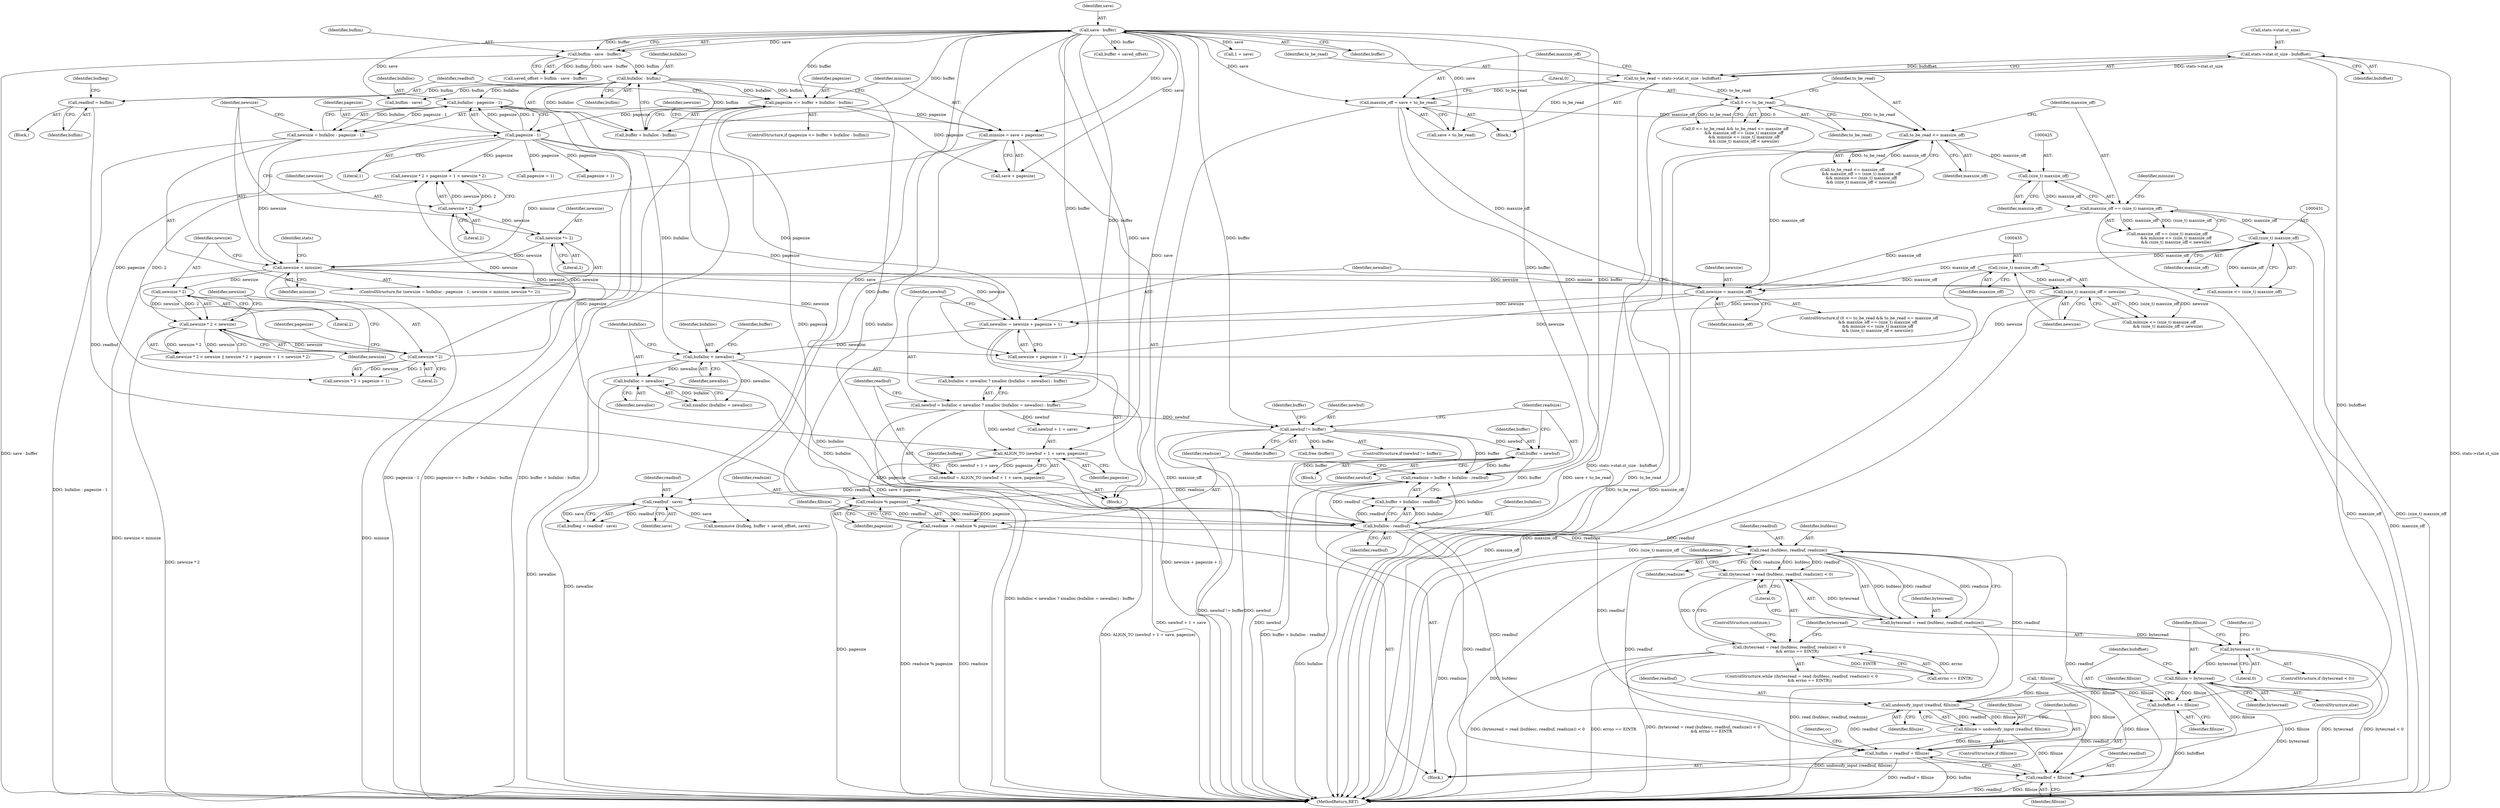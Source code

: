 digraph "0_savannah_8fcf61523644df42e1905c81bed26838e0b04f91@API" {
"1000504" [label="(Call,readsize % pagesize)"];
"1000495" [label="(Call,readsize = buffer + bufalloc - readbuf)"];
"1000486" [label="(Call,newbuf != buffer)"];
"1000448" [label="(Call,newbuf = bufalloc < newalloc ? xmalloc (bufalloc = newalloc) : buffer)"];
"1000324" [label="(Call,save - buffer)"];
"1000492" [label="(Call,buffer = newbuf)"];
"1000499" [label="(Call,bufalloc - readbuf)"];
"1000332" [label="(Call,bufalloc - buflim)"];
"1000322" [label="(Call,buflim - save - buffer)"];
"1000451" [label="(Call,bufalloc < newalloc)"];
"1000358" [label="(Call,bufalloc - pagesize - 1)"];
"1000360" [label="(Call,pagesize - 1)"];
"1000328" [label="(Call,pagesize <= buffer + bufalloc - buflim)"];
"1000441" [label="(Call,newalloc = newsize + pagesize + 1)"];
"1000433" [label="(Call,(size_t) maxsize_off < newsize)"];
"1000434" [label="(Call,(size_t) maxsize_off)"];
"1000430" [label="(Call,(size_t) maxsize_off)"];
"1000422" [label="(Call,maxsize_off == (size_t) maxsize_off)"];
"1000424" [label="(Call,(size_t) maxsize_off)"];
"1000418" [label="(Call,to_be_read <= maxsize_off)"];
"1000414" [label="(Call,0 <= to_be_read)"];
"1000397" [label="(Call,to_be_read = stats->stat.st_size - bufoffset)"];
"1000399" [label="(Call,stats->stat.st_size - bufoffset)"];
"1000407" [label="(Call,maxsize_off = save + to_be_read)"];
"1000363" [label="(Call,newsize < minsize)"];
"1000356" [label="(Call,newsize = bufalloc - pagesize - 1)"];
"1000366" [label="(Call,newsize *= 2)"];
"1000371" [label="(Call,newsize * 2 < newsize)"];
"1000372" [label="(Call,newsize * 2)"];
"1000384" [label="(Call,newsize * 2)"];
"1000378" [label="(Call,newsize * 2)"];
"1000347" [label="(Call,minsize = save + pagesize)"];
"1000438" [label="(Call,newsize = maxsize_off)"];
"1000455" [label="(Call,bufalloc = newalloc)"];
"1000470" [label="(Call,readbuf - save)"];
"1000459" [label="(Call,readbuf = ALIGN_TO (newbuf + 1 + save, pagesize))"];
"1000461" [label="(Call,ALIGN_TO (newbuf + 1 + save, pagesize))"];
"1000336" [label="(Call,readbuf = buflim)"];
"1000502" [label="(Call,readsize -= readsize % pagesize)"];
"1000517" [label="(Call,read (bufdesc, readbuf, readsize))"];
"1000514" [label="(Call,(bytesread = read (bufdesc, readbuf, readsize)) < 0)"];
"1000513" [label="(Call,(bytesread = read (bufdesc, readbuf, readsize)) < 0\n             && errno == EINTR)"];
"1000515" [label="(Call,bytesread = read (bufdesc, readbuf, readsize))"];
"1000527" [label="(Call,bytesread < 0)"];
"1000534" [label="(Call,fillsize = bytesread)"];
"1000537" [label="(Call,bufoffset += fillsize)"];
"1000544" [label="(Call,undossify_input (readbuf, fillsize))"];
"1000542" [label="(Call,fillsize = undossify_input (readbuf, fillsize))"];
"1000547" [label="(Call,buflim = readbuf + fillsize)"];
"1000549" [label="(Call,readbuf + fillsize)"];
"1000500" [label="(Identifier,bufalloc)"];
"1000334" [label="(Identifier,buflim)"];
"1000381" [label="(Call,pagesize + 1)"];
"1000449" [label="(Identifier,newbuf)"];
"1000409" [label="(Call,save + to_be_read)"];
"1000363" [label="(Call,newsize < minsize)"];
"1000468" [label="(Call,bufbeg = readbuf - save)"];
"1000452" [label="(Identifier,bufalloc)"];
"1000330" [label="(Call,buffer + bufalloc - buflim)"];
"1000549" [label="(Call,readbuf + fillsize)"];
"1000462" [label="(Call,newbuf + 1 + save)"];
"1000386" [label="(Literal,2)"];
"1000472" [label="(Identifier,save)"];
"1000456" [label="(Identifier,bufalloc)"];
"1000497" [label="(Call,buffer + bufalloc - readbuf)"];
"1000422" [label="(Call,maxsize_off == (size_t) maxsize_off)"];
"1000541" [label="(Identifier,fillsize)"];
"1000370" [label="(Call,newsize * 2 < newsize || newsize * 2 + pagesize + 1 < newsize * 2)"];
"1000471" [label="(Identifier,readbuf)"];
"1000439" [label="(Identifier,newsize)"];
"1000458" [label="(Identifier,buffer)"];
"1000513" [label="(Call,(bytesread = read (bufdesc, readbuf, readsize)) < 0\n             && errno == EINTR)"];
"1000378" [label="(Call,newsize * 2)"];
"1000546" [label="(Identifier,fillsize)"];
"1000413" [label="(Call,0 <= to_be_read && to_be_read <= maxsize_off\n              && maxsize_off == (size_t) maxsize_off\n              && minsize <= (size_t) maxsize_off\n              && (size_t) maxsize_off < newsize)"];
"1000340" [label="(Identifier,bufbeg)"];
"1000486" [label="(Call,newbuf != buffer)"];
"1000364" [label="(Identifier,newsize)"];
"1000427" [label="(Call,minsize <= (size_t) maxsize_off\n              && (size_t) maxsize_off < newsize)"];
"1000345" [label="(Block,)"];
"1000368" [label="(Literal,2)"];
"1000328" [label="(Call,pagesize <= buffer + bufalloc - buflim)"];
"1000544" [label="(Call,undossify_input (readbuf, fillsize))"];
"1000392" [label="(Identifier,stats)"];
"1000488" [label="(Identifier,buffer)"];
"1000551" [label="(Identifier,fillsize)"];
"1000543" [label="(Identifier,fillsize)"];
"1000335" [label="(Block,)"];
"1000455" [label="(Call,bufalloc = newalloc)"];
"1000519" [label="(Identifier,readbuf)"];
"1000502" [label="(Call,readsize -= readsize % pagesize)"];
"1000385" [label="(Identifier,newsize)"];
"1000515" [label="(Call,bytesread = read (bufdesc, readbuf, readsize))"];
"1000400" [label="(Call,stats->stat.st_size)"];
"1000424" [label="(Call,(size_t) maxsize_off)"];
"1000514" [label="(Call,(bytesread = read (bufdesc, readbuf, readsize)) < 0)"];
"1000320" [label="(Call,saved_offset = buflim - save - buffer)"];
"1000445" [label="(Call,pagesize + 1)"];
"1000516" [label="(Identifier,bytesread)"];
"1000417" [label="(Call,to_be_read <= maxsize_off\n              && maxsize_off == (size_t) maxsize_off\n              && minsize <= (size_t) maxsize_off\n              && (size_t) maxsize_off < newsize)"];
"1000408" [label="(Identifier,maxsize_off)"];
"1000405" [label="(Identifier,bufoffset)"];
"1000375" [label="(Identifier,newsize)"];
"1000325" [label="(Identifier,save)"];
"1000491" [label="(Identifier,buffer)"];
"1000520" [label="(Identifier,readsize)"];
"1000538" [label="(Identifier,bufoffset)"];
"1001408" [label="(MethodReturn,RET)"];
"1000512" [label="(ControlStructure,while ((bytesread = read (bufdesc, readbuf, readsize)) < 0\n             && errno == EINTR))"];
"1000469" [label="(Identifier,bufbeg)"];
"1000415" [label="(Literal,0)"];
"1000475" [label="(Call,buffer + saved_offset)"];
"1000442" [label="(Identifier,newalloc)"];
"1000366" [label="(Call,newsize *= 2)"];
"1000376" [label="(Call,newsize * 2 + pagesize + 1 < newsize * 2)"];
"1000470" [label="(Call,readbuf - save)"];
"1000450" [label="(Call,bufalloc < newalloc ? xmalloc (bufalloc = newalloc) : buffer)"];
"1000473" [label="(Call,memmove (bufbeg, buffer + saved_offset, save))"];
"1000542" [label="(Call,fillsize = undossify_input (readbuf, fillsize))"];
"1000324" [label="(Call,save - buffer)"];
"1000489" [label="(Block,)"];
"1000341" [label="(Call,buflim - save)"];
"1000430" [label="(Call,(size_t) maxsize_off)"];
"1000460" [label="(Identifier,readbuf)"];
"1000536" [label="(Identifier,bytesread)"];
"1000501" [label="(Identifier,readbuf)"];
"1000499" [label="(Call,bufalloc - readbuf)"];
"1000432" [label="(Identifier,maxsize_off)"];
"1000459" [label="(Call,readbuf = ALIGN_TO (newbuf + 1 + save, pagesize))"];
"1000416" [label="(Identifier,to_be_read)"];
"1000503" [label="(Identifier,readsize)"];
"1000550" [label="(Identifier,readbuf)"];
"1000426" [label="(Identifier,maxsize_off)"];
"1000327" [label="(ControlStructure,if (pagesize <= buffer + bufalloc - buflim))"];
"1000337" [label="(Identifier,readbuf)"];
"1000336" [label="(Call,readbuf = buflim)"];
"1000438" [label="(Call,newsize = maxsize_off)"];
"1000365" [label="(Identifier,minsize)"];
"1000373" [label="(Identifier,newsize)"];
"1000457" [label="(Identifier,newalloc)"];
"1000323" [label="(Identifier,buflim)"];
"1000553" [label="(Identifier,cc)"];
"1000537" [label="(Call,bufoffset += fillsize)"];
"1000443" [label="(Call,newsize + pagesize + 1)"];
"1000412" [label="(ControlStructure,if (0 <= to_be_read && to_be_read <= maxsize_off\n              && maxsize_off == (size_t) maxsize_off\n              && minsize <= (size_t) maxsize_off\n              && (size_t) maxsize_off < newsize))"];
"1000504" [label="(Call,readsize % pagesize)"];
"1000539" [label="(Identifier,fillsize)"];
"1000545" [label="(Identifier,readbuf)"];
"1000395" [label="(Block,)"];
"1000374" [label="(Literal,2)"];
"1000308" [label="(Block,)"];
"1000464" [label="(Call,1 + save)"];
"1000421" [label="(Call,maxsize_off == (size_t) maxsize_off\n              && minsize <= (size_t) maxsize_off\n              && (size_t) maxsize_off < newsize)"];
"1000347" [label="(Call,minsize = save + pagesize)"];
"1000349" [label="(Call,save + pagesize)"];
"1000493" [label="(Identifier,buffer)"];
"1000356" [label="(Call,newsize = bufalloc - pagesize - 1)"];
"1000397" [label="(Call,to_be_read = stats->stat.st_size - bufoffset)"];
"1000496" [label="(Identifier,readsize)"];
"1000357" [label="(Identifier,newsize)"];
"1000522" [label="(Call,errno == EINTR)"];
"1000382" [label="(Identifier,pagesize)"];
"1000495" [label="(Call,readsize = buffer + bufalloc - readbuf)"];
"1000494" [label="(Identifier,newbuf)"];
"1000407" [label="(Call,maxsize_off = save + to_be_read)"];
"1000371" [label="(Call,newsize * 2 < newsize)"];
"1000492" [label="(Call,buffer = newbuf)"];
"1000367" [label="(Identifier,newsize)"];
"1000326" [label="(Identifier,buffer)"];
"1000547" [label="(Call,buflim = readbuf + fillsize)"];
"1000414" [label="(Call,0 <= to_be_read)"];
"1000433" [label="(Call,(size_t) maxsize_off < newsize)"];
"1000333" [label="(Identifier,bufalloc)"];
"1000329" [label="(Identifier,pagesize)"];
"1000437" [label="(Identifier,newsize)"];
"1000360" [label="(Call,pagesize - 1)"];
"1000509" [label="(Identifier,fillsize)"];
"1000487" [label="(Identifier,newbuf)"];
"1000548" [label="(Identifier,buflim)"];
"1000380" [label="(Literal,2)"];
"1000506" [label="(Identifier,pagesize)"];
"1000451" [label="(Call,bufalloc < newalloc)"];
"1000454" [label="(Call,xmalloc (bufalloc = newalloc))"];
"1000338" [label="(Identifier,buflim)"];
"1000490" [label="(Call,free (buffer))"];
"1000361" [label="(Identifier,pagesize)"];
"1000428" [label="(Call,minsize <= (size_t) maxsize_off)"];
"1000529" [label="(Literal,0)"];
"1000399" [label="(Call,stats->stat.st_size - bufoffset)"];
"1000372" [label="(Call,newsize * 2)"];
"1000533" [label="(ControlStructure,else)"];
"1000531" [label="(Identifier,cc)"];
"1000384" [label="(Call,newsize * 2)"];
"1000526" [label="(ControlStructure,if (bytesread < 0))"];
"1000534" [label="(Call,fillsize = bytesread)"];
"1000348" [label="(Identifier,minsize)"];
"1000528" [label="(Identifier,bytesread)"];
"1000436" [label="(Identifier,maxsize_off)"];
"1000332" [label="(Call,bufalloc - buflim)"];
"1000359" [label="(Identifier,bufalloc)"];
"1000508" [label="(Call,! fillsize)"];
"1000440" [label="(Identifier,maxsize_off)"];
"1000527" [label="(Call,bytesread < 0)"];
"1000467" [label="(Identifier,pagesize)"];
"1000525" [label="(ControlStructure,continue;)"];
"1000517" [label="(Call,read (bufdesc, readbuf, readsize))"];
"1000355" [label="(ControlStructure,for (newsize = bufalloc - pagesize - 1; newsize < minsize; newsize *= 2))"];
"1000377" [label="(Call,newsize * 2 + pagesize + 1)"];
"1000485" [label="(ControlStructure,if (newbuf != buffer))"];
"1000523" [label="(Identifier,errno)"];
"1000429" [label="(Identifier,minsize)"];
"1000448" [label="(Call,newbuf = bufalloc < newalloc ? xmalloc (bufalloc = newalloc) : buffer)"];
"1000423" [label="(Identifier,maxsize_off)"];
"1000398" [label="(Identifier,to_be_read)"];
"1000540" [label="(ControlStructure,if (fillsize))"];
"1000461" [label="(Call,ALIGN_TO (newbuf + 1 + save, pagesize))"];
"1000420" [label="(Identifier,maxsize_off)"];
"1000521" [label="(Literal,0)"];
"1000535" [label="(Identifier,fillsize)"];
"1000453" [label="(Identifier,newalloc)"];
"1000419" [label="(Identifier,to_be_read)"];
"1000322" [label="(Call,buflim - save - buffer)"];
"1000505" [label="(Identifier,readsize)"];
"1000434" [label="(Call,(size_t) maxsize_off)"];
"1000379" [label="(Identifier,newsize)"];
"1000418" [label="(Call,to_be_read <= maxsize_off)"];
"1000362" [label="(Literal,1)"];
"1000358" [label="(Call,bufalloc - pagesize - 1)"];
"1000441" [label="(Call,newalloc = newsize + pagesize + 1)"];
"1000518" [label="(Identifier,bufdesc)"];
"1000504" -> "1000502"  [label="AST: "];
"1000504" -> "1000506"  [label="CFG: "];
"1000505" -> "1000504"  [label="AST: "];
"1000506" -> "1000504"  [label="AST: "];
"1000502" -> "1000504"  [label="CFG: "];
"1000504" -> "1001408"  [label="DDG: pagesize"];
"1000504" -> "1000502"  [label="DDG: readsize"];
"1000504" -> "1000502"  [label="DDG: pagesize"];
"1000495" -> "1000504"  [label="DDG: readsize"];
"1000461" -> "1000504"  [label="DDG: pagesize"];
"1000328" -> "1000504"  [label="DDG: pagesize"];
"1000495" -> "1000308"  [label="AST: "];
"1000495" -> "1000497"  [label="CFG: "];
"1000496" -> "1000495"  [label="AST: "];
"1000497" -> "1000495"  [label="AST: "];
"1000503" -> "1000495"  [label="CFG: "];
"1000495" -> "1001408"  [label="DDG: buffer + bufalloc - readbuf"];
"1000486" -> "1000495"  [label="DDG: buffer"];
"1000492" -> "1000495"  [label="DDG: buffer"];
"1000324" -> "1000495"  [label="DDG: buffer"];
"1000499" -> "1000495"  [label="DDG: bufalloc"];
"1000499" -> "1000495"  [label="DDG: readbuf"];
"1000486" -> "1000485"  [label="AST: "];
"1000486" -> "1000488"  [label="CFG: "];
"1000487" -> "1000486"  [label="AST: "];
"1000488" -> "1000486"  [label="AST: "];
"1000491" -> "1000486"  [label="CFG: "];
"1000496" -> "1000486"  [label="CFG: "];
"1000486" -> "1001408"  [label="DDG: newbuf != buffer"];
"1000486" -> "1001408"  [label="DDG: newbuf"];
"1000448" -> "1000486"  [label="DDG: newbuf"];
"1000324" -> "1000486"  [label="DDG: buffer"];
"1000486" -> "1000490"  [label="DDG: buffer"];
"1000486" -> "1000492"  [label="DDG: newbuf"];
"1000486" -> "1000497"  [label="DDG: buffer"];
"1000448" -> "1000345"  [label="AST: "];
"1000448" -> "1000450"  [label="CFG: "];
"1000449" -> "1000448"  [label="AST: "];
"1000450" -> "1000448"  [label="AST: "];
"1000460" -> "1000448"  [label="CFG: "];
"1000448" -> "1001408"  [label="DDG: bufalloc < newalloc ? xmalloc (bufalloc = newalloc) : buffer"];
"1000324" -> "1000448"  [label="DDG: buffer"];
"1000448" -> "1000461"  [label="DDG: newbuf"];
"1000448" -> "1000462"  [label="DDG: newbuf"];
"1000324" -> "1000322"  [label="AST: "];
"1000324" -> "1000326"  [label="CFG: "];
"1000325" -> "1000324"  [label="AST: "];
"1000326" -> "1000324"  [label="AST: "];
"1000322" -> "1000324"  [label="CFG: "];
"1000324" -> "1000322"  [label="DDG: save"];
"1000324" -> "1000322"  [label="DDG: buffer"];
"1000324" -> "1000328"  [label="DDG: buffer"];
"1000324" -> "1000330"  [label="DDG: buffer"];
"1000324" -> "1000341"  [label="DDG: save"];
"1000324" -> "1000347"  [label="DDG: save"];
"1000324" -> "1000349"  [label="DDG: save"];
"1000324" -> "1000407"  [label="DDG: save"];
"1000324" -> "1000409"  [label="DDG: save"];
"1000324" -> "1000450"  [label="DDG: buffer"];
"1000324" -> "1000461"  [label="DDG: save"];
"1000324" -> "1000462"  [label="DDG: save"];
"1000324" -> "1000464"  [label="DDG: save"];
"1000324" -> "1000470"  [label="DDG: save"];
"1000324" -> "1000473"  [label="DDG: buffer"];
"1000324" -> "1000475"  [label="DDG: buffer"];
"1000324" -> "1000497"  [label="DDG: buffer"];
"1000492" -> "1000489"  [label="AST: "];
"1000492" -> "1000494"  [label="CFG: "];
"1000493" -> "1000492"  [label="AST: "];
"1000494" -> "1000492"  [label="AST: "];
"1000496" -> "1000492"  [label="CFG: "];
"1000492" -> "1001408"  [label="DDG: newbuf"];
"1000492" -> "1000497"  [label="DDG: buffer"];
"1000499" -> "1000497"  [label="AST: "];
"1000499" -> "1000501"  [label="CFG: "];
"1000500" -> "1000499"  [label="AST: "];
"1000501" -> "1000499"  [label="AST: "];
"1000497" -> "1000499"  [label="CFG: "];
"1000499" -> "1001408"  [label="DDG: bufalloc"];
"1000499" -> "1000497"  [label="DDG: bufalloc"];
"1000499" -> "1000497"  [label="DDG: readbuf"];
"1000332" -> "1000499"  [label="DDG: bufalloc"];
"1000451" -> "1000499"  [label="DDG: bufalloc"];
"1000455" -> "1000499"  [label="DDG: bufalloc"];
"1000470" -> "1000499"  [label="DDG: readbuf"];
"1000336" -> "1000499"  [label="DDG: readbuf"];
"1000499" -> "1000517"  [label="DDG: readbuf"];
"1000499" -> "1000544"  [label="DDG: readbuf"];
"1000499" -> "1000547"  [label="DDG: readbuf"];
"1000499" -> "1000549"  [label="DDG: readbuf"];
"1000332" -> "1000330"  [label="AST: "];
"1000332" -> "1000334"  [label="CFG: "];
"1000333" -> "1000332"  [label="AST: "];
"1000334" -> "1000332"  [label="AST: "];
"1000330" -> "1000332"  [label="CFG: "];
"1000332" -> "1000328"  [label="DDG: bufalloc"];
"1000332" -> "1000328"  [label="DDG: buflim"];
"1000332" -> "1000330"  [label="DDG: bufalloc"];
"1000332" -> "1000330"  [label="DDG: buflim"];
"1000322" -> "1000332"  [label="DDG: buflim"];
"1000332" -> "1000336"  [label="DDG: buflim"];
"1000332" -> "1000341"  [label="DDG: buflim"];
"1000332" -> "1000358"  [label="DDG: bufalloc"];
"1000322" -> "1000320"  [label="AST: "];
"1000323" -> "1000322"  [label="AST: "];
"1000320" -> "1000322"  [label="CFG: "];
"1000322" -> "1001408"  [label="DDG: save - buffer"];
"1000322" -> "1000320"  [label="DDG: buflim"];
"1000322" -> "1000320"  [label="DDG: save - buffer"];
"1000451" -> "1000450"  [label="AST: "];
"1000451" -> "1000453"  [label="CFG: "];
"1000452" -> "1000451"  [label="AST: "];
"1000453" -> "1000451"  [label="AST: "];
"1000456" -> "1000451"  [label="CFG: "];
"1000458" -> "1000451"  [label="CFG: "];
"1000451" -> "1001408"  [label="DDG: newalloc"];
"1000358" -> "1000451"  [label="DDG: bufalloc"];
"1000441" -> "1000451"  [label="DDG: newalloc"];
"1000451" -> "1000454"  [label="DDG: newalloc"];
"1000451" -> "1000455"  [label="DDG: newalloc"];
"1000358" -> "1000356"  [label="AST: "];
"1000358" -> "1000360"  [label="CFG: "];
"1000359" -> "1000358"  [label="AST: "];
"1000360" -> "1000358"  [label="AST: "];
"1000356" -> "1000358"  [label="CFG: "];
"1000358" -> "1001408"  [label="DDG: pagesize - 1"];
"1000358" -> "1000356"  [label="DDG: bufalloc"];
"1000358" -> "1000356"  [label="DDG: pagesize - 1"];
"1000360" -> "1000358"  [label="DDG: pagesize"];
"1000360" -> "1000358"  [label="DDG: 1"];
"1000360" -> "1000362"  [label="CFG: "];
"1000361" -> "1000360"  [label="AST: "];
"1000362" -> "1000360"  [label="AST: "];
"1000328" -> "1000360"  [label="DDG: pagesize"];
"1000360" -> "1000376"  [label="DDG: pagesize"];
"1000360" -> "1000377"  [label="DDG: pagesize"];
"1000360" -> "1000381"  [label="DDG: pagesize"];
"1000360" -> "1000441"  [label="DDG: pagesize"];
"1000360" -> "1000443"  [label="DDG: pagesize"];
"1000360" -> "1000445"  [label="DDG: pagesize"];
"1000360" -> "1000461"  [label="DDG: pagesize"];
"1000328" -> "1000327"  [label="AST: "];
"1000328" -> "1000330"  [label="CFG: "];
"1000329" -> "1000328"  [label="AST: "];
"1000330" -> "1000328"  [label="AST: "];
"1000337" -> "1000328"  [label="CFG: "];
"1000348" -> "1000328"  [label="CFG: "];
"1000328" -> "1001408"  [label="DDG: pagesize <= buffer + bufalloc - buflim"];
"1000328" -> "1001408"  [label="DDG: buffer + bufalloc - buflim"];
"1000328" -> "1000347"  [label="DDG: pagesize"];
"1000328" -> "1000349"  [label="DDG: pagesize"];
"1000441" -> "1000345"  [label="AST: "];
"1000441" -> "1000443"  [label="CFG: "];
"1000442" -> "1000441"  [label="AST: "];
"1000443" -> "1000441"  [label="AST: "];
"1000449" -> "1000441"  [label="CFG: "];
"1000441" -> "1001408"  [label="DDG: newsize + pagesize + 1"];
"1000433" -> "1000441"  [label="DDG: newsize"];
"1000363" -> "1000441"  [label="DDG: newsize"];
"1000438" -> "1000441"  [label="DDG: newsize"];
"1000433" -> "1000427"  [label="AST: "];
"1000433" -> "1000437"  [label="CFG: "];
"1000434" -> "1000433"  [label="AST: "];
"1000437" -> "1000433"  [label="AST: "];
"1000427" -> "1000433"  [label="CFG: "];
"1000433" -> "1001408"  [label="DDG: (size_t) maxsize_off"];
"1000433" -> "1000427"  [label="DDG: (size_t) maxsize_off"];
"1000433" -> "1000427"  [label="DDG: newsize"];
"1000434" -> "1000433"  [label="DDG: maxsize_off"];
"1000363" -> "1000433"  [label="DDG: newsize"];
"1000433" -> "1000443"  [label="DDG: newsize"];
"1000434" -> "1000436"  [label="CFG: "];
"1000435" -> "1000434"  [label="AST: "];
"1000436" -> "1000434"  [label="AST: "];
"1000437" -> "1000434"  [label="CFG: "];
"1000434" -> "1001408"  [label="DDG: maxsize_off"];
"1000430" -> "1000434"  [label="DDG: maxsize_off"];
"1000434" -> "1000438"  [label="DDG: maxsize_off"];
"1000430" -> "1000428"  [label="AST: "];
"1000430" -> "1000432"  [label="CFG: "];
"1000431" -> "1000430"  [label="AST: "];
"1000432" -> "1000430"  [label="AST: "];
"1000428" -> "1000430"  [label="CFG: "];
"1000430" -> "1001408"  [label="DDG: maxsize_off"];
"1000430" -> "1000428"  [label="DDG: maxsize_off"];
"1000422" -> "1000430"  [label="DDG: maxsize_off"];
"1000430" -> "1000438"  [label="DDG: maxsize_off"];
"1000422" -> "1000421"  [label="AST: "];
"1000422" -> "1000424"  [label="CFG: "];
"1000423" -> "1000422"  [label="AST: "];
"1000424" -> "1000422"  [label="AST: "];
"1000429" -> "1000422"  [label="CFG: "];
"1000421" -> "1000422"  [label="CFG: "];
"1000422" -> "1001408"  [label="DDG: maxsize_off"];
"1000422" -> "1001408"  [label="DDG: (size_t) maxsize_off"];
"1000422" -> "1000421"  [label="DDG: maxsize_off"];
"1000422" -> "1000421"  [label="DDG: (size_t) maxsize_off"];
"1000424" -> "1000422"  [label="DDG: maxsize_off"];
"1000422" -> "1000438"  [label="DDG: maxsize_off"];
"1000424" -> "1000426"  [label="CFG: "];
"1000425" -> "1000424"  [label="AST: "];
"1000426" -> "1000424"  [label="AST: "];
"1000418" -> "1000424"  [label="DDG: maxsize_off"];
"1000418" -> "1000417"  [label="AST: "];
"1000418" -> "1000420"  [label="CFG: "];
"1000419" -> "1000418"  [label="AST: "];
"1000420" -> "1000418"  [label="AST: "];
"1000423" -> "1000418"  [label="CFG: "];
"1000417" -> "1000418"  [label="CFG: "];
"1000418" -> "1001408"  [label="DDG: maxsize_off"];
"1000418" -> "1001408"  [label="DDG: to_be_read"];
"1000418" -> "1000417"  [label="DDG: to_be_read"];
"1000418" -> "1000417"  [label="DDG: maxsize_off"];
"1000414" -> "1000418"  [label="DDG: to_be_read"];
"1000407" -> "1000418"  [label="DDG: maxsize_off"];
"1000418" -> "1000438"  [label="DDG: maxsize_off"];
"1000414" -> "1000413"  [label="AST: "];
"1000414" -> "1000416"  [label="CFG: "];
"1000415" -> "1000414"  [label="AST: "];
"1000416" -> "1000414"  [label="AST: "];
"1000419" -> "1000414"  [label="CFG: "];
"1000413" -> "1000414"  [label="CFG: "];
"1000414" -> "1001408"  [label="DDG: to_be_read"];
"1000414" -> "1000413"  [label="DDG: 0"];
"1000414" -> "1000413"  [label="DDG: to_be_read"];
"1000397" -> "1000414"  [label="DDG: to_be_read"];
"1000397" -> "1000395"  [label="AST: "];
"1000397" -> "1000399"  [label="CFG: "];
"1000398" -> "1000397"  [label="AST: "];
"1000399" -> "1000397"  [label="AST: "];
"1000408" -> "1000397"  [label="CFG: "];
"1000397" -> "1001408"  [label="DDG: stats->stat.st_size - bufoffset"];
"1000399" -> "1000397"  [label="DDG: stats->stat.st_size"];
"1000399" -> "1000397"  [label="DDG: bufoffset"];
"1000397" -> "1000407"  [label="DDG: to_be_read"];
"1000397" -> "1000409"  [label="DDG: to_be_read"];
"1000399" -> "1000405"  [label="CFG: "];
"1000400" -> "1000399"  [label="AST: "];
"1000405" -> "1000399"  [label="AST: "];
"1000399" -> "1001408"  [label="DDG: stats->stat.st_size"];
"1000399" -> "1000537"  [label="DDG: bufoffset"];
"1000407" -> "1000395"  [label="AST: "];
"1000407" -> "1000409"  [label="CFG: "];
"1000408" -> "1000407"  [label="AST: "];
"1000409" -> "1000407"  [label="AST: "];
"1000415" -> "1000407"  [label="CFG: "];
"1000407" -> "1001408"  [label="DDG: save + to_be_read"];
"1000407" -> "1001408"  [label="DDG: maxsize_off"];
"1000407" -> "1000438"  [label="DDG: maxsize_off"];
"1000363" -> "1000355"  [label="AST: "];
"1000363" -> "1000365"  [label="CFG: "];
"1000364" -> "1000363"  [label="AST: "];
"1000365" -> "1000363"  [label="AST: "];
"1000373" -> "1000363"  [label="CFG: "];
"1000392" -> "1000363"  [label="CFG: "];
"1000363" -> "1001408"  [label="DDG: minsize"];
"1000363" -> "1001408"  [label="DDG: newsize < minsize"];
"1000356" -> "1000363"  [label="DDG: newsize"];
"1000366" -> "1000363"  [label="DDG: newsize"];
"1000347" -> "1000363"  [label="DDG: minsize"];
"1000363" -> "1000372"  [label="DDG: newsize"];
"1000363" -> "1000428"  [label="DDG: minsize"];
"1000363" -> "1000443"  [label="DDG: newsize"];
"1000356" -> "1000355"  [label="AST: "];
"1000357" -> "1000356"  [label="AST: "];
"1000364" -> "1000356"  [label="CFG: "];
"1000356" -> "1001408"  [label="DDG: bufalloc - pagesize - 1"];
"1000366" -> "1000355"  [label="AST: "];
"1000366" -> "1000368"  [label="CFG: "];
"1000367" -> "1000366"  [label="AST: "];
"1000368" -> "1000366"  [label="AST: "];
"1000364" -> "1000366"  [label="CFG: "];
"1000371" -> "1000366"  [label="DDG: newsize"];
"1000384" -> "1000366"  [label="DDG: newsize"];
"1000371" -> "1000370"  [label="AST: "];
"1000371" -> "1000375"  [label="CFG: "];
"1000372" -> "1000371"  [label="AST: "];
"1000375" -> "1000371"  [label="AST: "];
"1000379" -> "1000371"  [label="CFG: "];
"1000370" -> "1000371"  [label="CFG: "];
"1000371" -> "1001408"  [label="DDG: newsize * 2"];
"1000371" -> "1000370"  [label="DDG: newsize * 2"];
"1000371" -> "1000370"  [label="DDG: newsize"];
"1000372" -> "1000371"  [label="DDG: newsize"];
"1000372" -> "1000371"  [label="DDG: 2"];
"1000371" -> "1000378"  [label="DDG: newsize"];
"1000372" -> "1000374"  [label="CFG: "];
"1000373" -> "1000372"  [label="AST: "];
"1000374" -> "1000372"  [label="AST: "];
"1000375" -> "1000372"  [label="CFG: "];
"1000384" -> "1000376"  [label="AST: "];
"1000384" -> "1000386"  [label="CFG: "];
"1000385" -> "1000384"  [label="AST: "];
"1000386" -> "1000384"  [label="AST: "];
"1000376" -> "1000384"  [label="CFG: "];
"1000384" -> "1000376"  [label="DDG: newsize"];
"1000384" -> "1000376"  [label="DDG: 2"];
"1000378" -> "1000384"  [label="DDG: newsize"];
"1000378" -> "1000377"  [label="AST: "];
"1000378" -> "1000380"  [label="CFG: "];
"1000379" -> "1000378"  [label="AST: "];
"1000380" -> "1000378"  [label="AST: "];
"1000382" -> "1000378"  [label="CFG: "];
"1000378" -> "1000376"  [label="DDG: newsize"];
"1000378" -> "1000376"  [label="DDG: 2"];
"1000378" -> "1000377"  [label="DDG: newsize"];
"1000378" -> "1000377"  [label="DDG: 2"];
"1000347" -> "1000345"  [label="AST: "];
"1000347" -> "1000349"  [label="CFG: "];
"1000348" -> "1000347"  [label="AST: "];
"1000349" -> "1000347"  [label="AST: "];
"1000357" -> "1000347"  [label="CFG: "];
"1000347" -> "1001408"  [label="DDG: save + pagesize"];
"1000438" -> "1000412"  [label="AST: "];
"1000438" -> "1000440"  [label="CFG: "];
"1000439" -> "1000438"  [label="AST: "];
"1000440" -> "1000438"  [label="AST: "];
"1000442" -> "1000438"  [label="CFG: "];
"1000438" -> "1001408"  [label="DDG: maxsize_off"];
"1000438" -> "1000443"  [label="DDG: newsize"];
"1000455" -> "1000454"  [label="AST: "];
"1000455" -> "1000457"  [label="CFG: "];
"1000456" -> "1000455"  [label="AST: "];
"1000457" -> "1000455"  [label="AST: "];
"1000454" -> "1000455"  [label="CFG: "];
"1000455" -> "1001408"  [label="DDG: newalloc"];
"1000455" -> "1000454"  [label="DDG: bufalloc"];
"1000470" -> "1000468"  [label="AST: "];
"1000470" -> "1000472"  [label="CFG: "];
"1000471" -> "1000470"  [label="AST: "];
"1000472" -> "1000470"  [label="AST: "];
"1000468" -> "1000470"  [label="CFG: "];
"1000470" -> "1000468"  [label="DDG: readbuf"];
"1000470" -> "1000468"  [label="DDG: save"];
"1000459" -> "1000470"  [label="DDG: readbuf"];
"1000470" -> "1000473"  [label="DDG: save"];
"1000459" -> "1000345"  [label="AST: "];
"1000459" -> "1000461"  [label="CFG: "];
"1000460" -> "1000459"  [label="AST: "];
"1000461" -> "1000459"  [label="AST: "];
"1000469" -> "1000459"  [label="CFG: "];
"1000459" -> "1001408"  [label="DDG: ALIGN_TO (newbuf + 1 + save, pagesize)"];
"1000461" -> "1000459"  [label="DDG: newbuf + 1 + save"];
"1000461" -> "1000459"  [label="DDG: pagesize"];
"1000461" -> "1000467"  [label="CFG: "];
"1000462" -> "1000461"  [label="AST: "];
"1000467" -> "1000461"  [label="AST: "];
"1000461" -> "1001408"  [label="DDG: newbuf + 1 + save"];
"1000336" -> "1000335"  [label="AST: "];
"1000336" -> "1000338"  [label="CFG: "];
"1000337" -> "1000336"  [label="AST: "];
"1000338" -> "1000336"  [label="AST: "];
"1000340" -> "1000336"  [label="CFG: "];
"1000502" -> "1000308"  [label="AST: "];
"1000503" -> "1000502"  [label="AST: "];
"1000509" -> "1000502"  [label="CFG: "];
"1000502" -> "1001408"  [label="DDG: readsize"];
"1000502" -> "1001408"  [label="DDG: readsize % pagesize"];
"1000502" -> "1000517"  [label="DDG: readsize"];
"1000517" -> "1000515"  [label="AST: "];
"1000517" -> "1000520"  [label="CFG: "];
"1000518" -> "1000517"  [label="AST: "];
"1000519" -> "1000517"  [label="AST: "];
"1000520" -> "1000517"  [label="AST: "];
"1000515" -> "1000517"  [label="CFG: "];
"1000517" -> "1001408"  [label="DDG: readsize"];
"1000517" -> "1001408"  [label="DDG: bufdesc"];
"1000517" -> "1000514"  [label="DDG: bufdesc"];
"1000517" -> "1000514"  [label="DDG: readbuf"];
"1000517" -> "1000514"  [label="DDG: readsize"];
"1000517" -> "1000515"  [label="DDG: bufdesc"];
"1000517" -> "1000515"  [label="DDG: readbuf"];
"1000517" -> "1000515"  [label="DDG: readsize"];
"1000517" -> "1000544"  [label="DDG: readbuf"];
"1000517" -> "1000547"  [label="DDG: readbuf"];
"1000517" -> "1000549"  [label="DDG: readbuf"];
"1000514" -> "1000513"  [label="AST: "];
"1000514" -> "1000521"  [label="CFG: "];
"1000515" -> "1000514"  [label="AST: "];
"1000521" -> "1000514"  [label="AST: "];
"1000523" -> "1000514"  [label="CFG: "];
"1000513" -> "1000514"  [label="CFG: "];
"1000514" -> "1000513"  [label="DDG: 0"];
"1000515" -> "1000514"  [label="DDG: bytesread"];
"1000513" -> "1000512"  [label="AST: "];
"1000513" -> "1000522"  [label="CFG: "];
"1000522" -> "1000513"  [label="AST: "];
"1000525" -> "1000513"  [label="CFG: "];
"1000528" -> "1000513"  [label="CFG: "];
"1000513" -> "1001408"  [label="DDG: (bytesread = read (bufdesc, readbuf, readsize)) < 0\n             && errno == EINTR"];
"1000513" -> "1001408"  [label="DDG: (bytesread = read (bufdesc, readbuf, readsize)) < 0"];
"1000513" -> "1001408"  [label="DDG: errno == EINTR"];
"1000522" -> "1000513"  [label="DDG: errno"];
"1000522" -> "1000513"  [label="DDG: EINTR"];
"1000516" -> "1000515"  [label="AST: "];
"1000521" -> "1000515"  [label="CFG: "];
"1000515" -> "1001408"  [label="DDG: read (bufdesc, readbuf, readsize)"];
"1000515" -> "1000527"  [label="DDG: bytesread"];
"1000527" -> "1000526"  [label="AST: "];
"1000527" -> "1000529"  [label="CFG: "];
"1000528" -> "1000527"  [label="AST: "];
"1000529" -> "1000527"  [label="AST: "];
"1000531" -> "1000527"  [label="CFG: "];
"1000535" -> "1000527"  [label="CFG: "];
"1000527" -> "1001408"  [label="DDG: bytesread"];
"1000527" -> "1001408"  [label="DDG: bytesread < 0"];
"1000527" -> "1000534"  [label="DDG: bytesread"];
"1000534" -> "1000533"  [label="AST: "];
"1000534" -> "1000536"  [label="CFG: "];
"1000535" -> "1000534"  [label="AST: "];
"1000536" -> "1000534"  [label="AST: "];
"1000538" -> "1000534"  [label="CFG: "];
"1000534" -> "1001408"  [label="DDG: bytesread"];
"1000534" -> "1000537"  [label="DDG: fillsize"];
"1000534" -> "1000544"  [label="DDG: fillsize"];
"1000534" -> "1000547"  [label="DDG: fillsize"];
"1000534" -> "1000549"  [label="DDG: fillsize"];
"1000537" -> "1000308"  [label="AST: "];
"1000537" -> "1000539"  [label="CFG: "];
"1000538" -> "1000537"  [label="AST: "];
"1000539" -> "1000537"  [label="AST: "];
"1000541" -> "1000537"  [label="CFG: "];
"1000537" -> "1001408"  [label="DDG: bufoffset"];
"1000508" -> "1000537"  [label="DDG: fillsize"];
"1000544" -> "1000542"  [label="AST: "];
"1000544" -> "1000546"  [label="CFG: "];
"1000545" -> "1000544"  [label="AST: "];
"1000546" -> "1000544"  [label="AST: "];
"1000542" -> "1000544"  [label="CFG: "];
"1000544" -> "1000542"  [label="DDG: readbuf"];
"1000544" -> "1000542"  [label="DDG: fillsize"];
"1000508" -> "1000544"  [label="DDG: fillsize"];
"1000544" -> "1000547"  [label="DDG: readbuf"];
"1000544" -> "1000549"  [label="DDG: readbuf"];
"1000542" -> "1000540"  [label="AST: "];
"1000543" -> "1000542"  [label="AST: "];
"1000548" -> "1000542"  [label="CFG: "];
"1000542" -> "1001408"  [label="DDG: undossify_input (readbuf, fillsize)"];
"1000542" -> "1000547"  [label="DDG: fillsize"];
"1000542" -> "1000549"  [label="DDG: fillsize"];
"1000547" -> "1000308"  [label="AST: "];
"1000547" -> "1000549"  [label="CFG: "];
"1000548" -> "1000547"  [label="AST: "];
"1000549" -> "1000547"  [label="AST: "];
"1000553" -> "1000547"  [label="CFG: "];
"1000547" -> "1001408"  [label="DDG: buflim"];
"1000547" -> "1001408"  [label="DDG: readbuf + fillsize"];
"1000508" -> "1000547"  [label="DDG: fillsize"];
"1000549" -> "1000551"  [label="CFG: "];
"1000550" -> "1000549"  [label="AST: "];
"1000551" -> "1000549"  [label="AST: "];
"1000549" -> "1001408"  [label="DDG: readbuf"];
"1000549" -> "1001408"  [label="DDG: fillsize"];
"1000508" -> "1000549"  [label="DDG: fillsize"];
}
